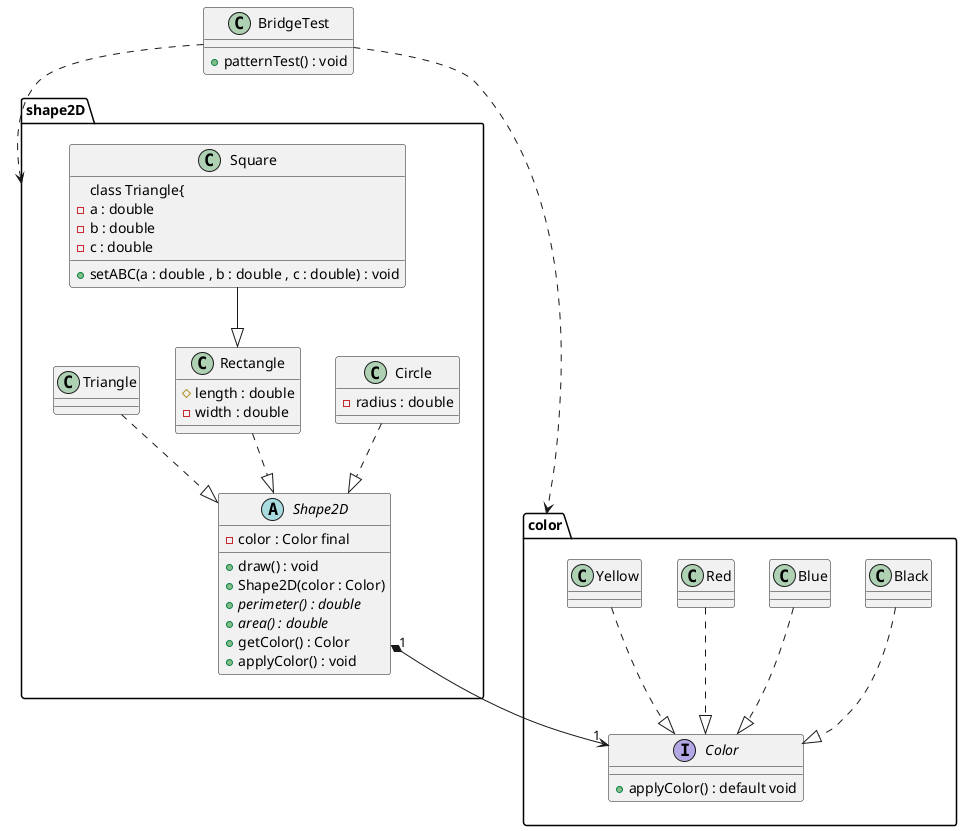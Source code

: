 @startuml

package shape2D{

    abstract class Shape2D{
        - color : Color final
        + draw() : void
        + Shape2D(color : Color)
        + {abstract} perimeter() : double
        + {abstract} area() : double
        + getColor() : Color
        + applyColor() : void
    }

    class Circle{
    - radius : double
    }

    class Rectangle{
    # length : double
    - width : double
    }

    class Square{
    class Triangle{
        - a : double
        - b : double
        - c : double

        + setABC(a : double , b : double , c : double) : void
    }
    Circle ..|> Shape2D
    Rectangle ..|> Shape2D
    Square --|> Rectangle
    Triangle ..|> Shape2D

}

package color {
    interface Color {
        + applyColor() : default void
    }

    class Black
    class Blue
    class Red
    class Yellow

    Black ..|> Color
    Blue ..|> Color
    Red ..|> Color
    Yellow ..|> Color

}

class BridgeTest {
    + patternTest() : void
}

BridgeTest ..> color
BridgeTest ..> shape2D
Shape2D "1"*-->"1" Color

@enduml